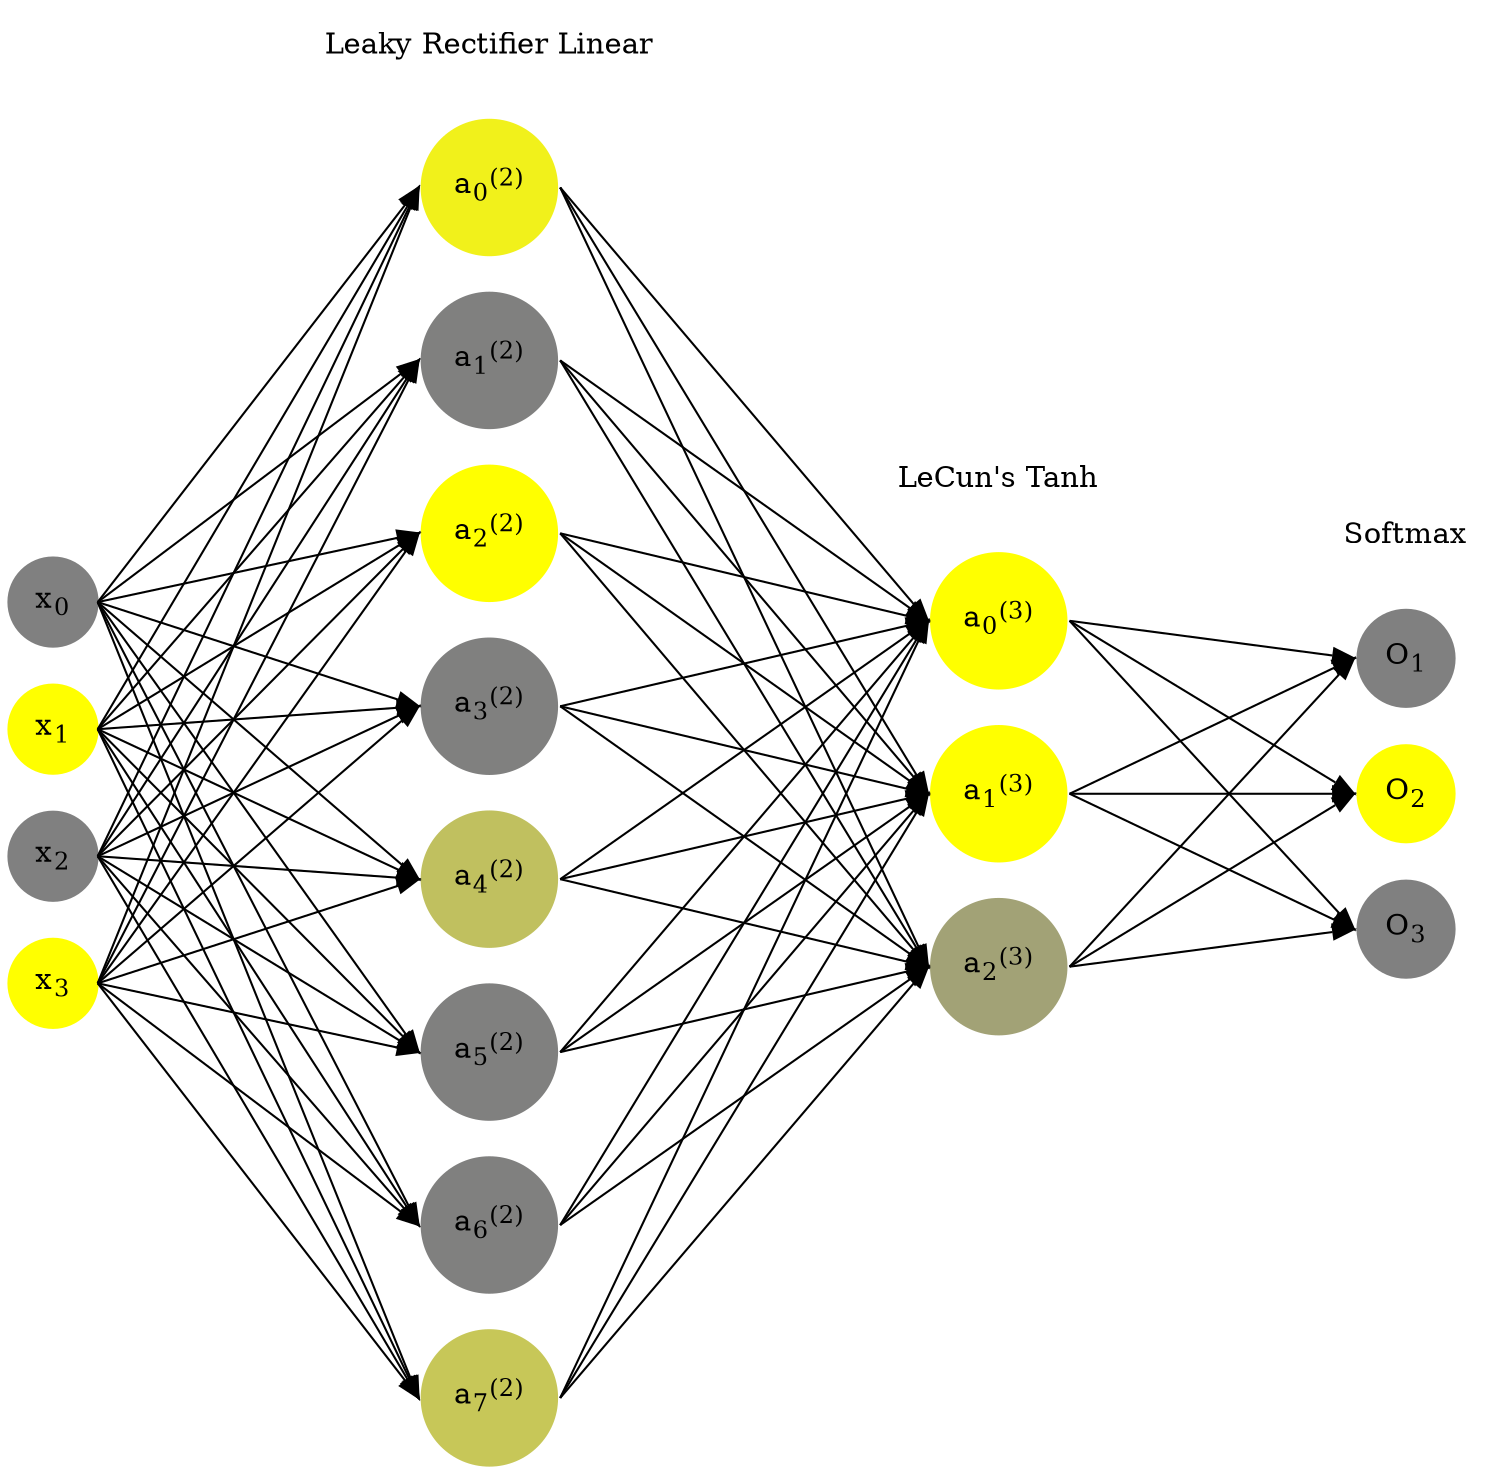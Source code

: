 digraph G {
	rankdir = LR;
	splines=false;
	edge[style=invis];
	ranksep= 1.4;
	{
	node [shape=circle, color="0.1667, 0.0, 0.5", style=filled, fillcolor="0.1667, 0.0, 0.5"];
	x0 [label=<x<sub>0</sub>>];
	}
	{
	node [shape=circle, color="0.1667, 1.0, 1.0", style=filled, fillcolor="0.1667, 1.0, 1.0"];
	x1 [label=<x<sub>1</sub>>];
	}
	{
	node [shape=circle, color="0.1667, 0.0, 0.5", style=filled, fillcolor="0.1667, 0.0, 0.5"];
	x2 [label=<x<sub>2</sub>>];
	}
	{
	node [shape=circle, color="0.1667, 1.0, 1.0", style=filled, fillcolor="0.1667, 1.0, 1.0"];
	x3 [label=<x<sub>3</sub>>];
	}
	{
	node [shape=circle, color="0.1667, 0.887074, 0.943537", style=filled, fillcolor="0.1667, 0.887074, 0.943537"];
	a02 [label=<a<sub>0</sub><sup>(2)</sup>>];
	}
	{
	node [shape=circle, color="0.1667, 0.001603, 0.500801", style=filled, fillcolor="0.1667, 0.001603, 0.500801"];
	a12 [label=<a<sub>1</sub><sup>(2)</sup>>];
	}
	{
	node [shape=circle, color="0.1667, 1.456782, 1.228391", style=filled, fillcolor="0.1667, 1.456782, 1.228391"];
	a22 [label=<a<sub>2</sub><sup>(2)</sup>>];
	}
	{
	node [shape=circle, color="0.1667, 0.000683, 0.500341", style=filled, fillcolor="0.1667, 0.000683, 0.500341"];
	a32 [label=<a<sub>3</sub><sup>(2)</sup>>];
	}
	{
	node [shape=circle, color="0.1667, 0.501062, 0.750531", style=filled, fillcolor="0.1667, 0.501062, 0.750531"];
	a42 [label=<a<sub>4</sub><sup>(2)</sup>>];
	}
	{
	node [shape=circle, color="0.1667, 0.001680, 0.500840", style=filled, fillcolor="0.1667, 0.001680, 0.500840"];
	a52 [label=<a<sub>5</sub><sup>(2)</sup>>];
	}
	{
	node [shape=circle, color="0.1667, 0.000010, 0.500005", style=filled, fillcolor="0.1667, 0.000010, 0.500005"];
	a62 [label=<a<sub>6</sub><sup>(2)</sup>>];
	}
	{
	node [shape=circle, color="0.1667, 0.558278, 0.779139", style=filled, fillcolor="0.1667, 0.558278, 0.779139"];
	a72 [label=<a<sub>7</sub><sup>(2)</sup>>];
	}
	{
	node [shape=circle, color="0.1667, 1.702446, 1.351223", style=filled, fillcolor="0.1667, 1.702446, 1.351223"];
	a03 [label=<a<sub>0</sub><sup>(3)</sup>>];
	}
	{
	node [shape=circle, color="0.1667, 1.668981, 1.334490", style=filled, fillcolor="0.1667, 1.668981, 1.334490"];
	a13 [label=<a<sub>1</sub><sup>(3)</sup>>];
	}
	{
	node [shape=circle, color="0.1667, 0.266744, 0.633372", style=filled, fillcolor="0.1667, 0.266744, 0.633372"];
	a23 [label=<a<sub>2</sub><sup>(3)</sup>>];
	}
	{
	node [shape=circle, color="0.1667, 0.0, 0.5", style=filled, fillcolor="0.1667, 0.0, 0.5"];
	O1 [label=<O<sub>1</sub>>];
	}
	{
	node [shape=circle, color="0.1667, 1.0, 1.0", style=filled, fillcolor="0.1667, 1.0, 1.0"];
	O2 [label=<O<sub>2</sub>>];
	}
	{
	node [shape=circle, color="0.1667, 0.0, 0.5", style=filled, fillcolor="0.1667, 0.0, 0.5"];
	O3 [label=<O<sub>3</sub>>];
	}
	{
	rank=same;
	x0->x1->x2->x3;
	}
	{
	rank=same;
	a02->a12->a22->a32->a42->a52->a62->a72;
	}
	{
	rank=same;
	a03->a13->a23;
	}
	{
	rank=same;
	O1->O2->O3;
	}
	l1 [shape=plaintext,label="Leaky Rectifier Linear"];
	l1->a02;
	{rank=same; l1;a02};
	l2 [shape=plaintext,label="LeCun's Tanh"];
	l2->a03;
	{rank=same; l2;a03};
	l3 [shape=plaintext,label="Softmax"];
	l3->O1;
	{rank=same; l3;O1};
edge[style=solid, tailport=e, headport=w];
	{x0;x1;x2;x3} -> {a02;a12;a22;a32;a42;a52;a62;a72};
	{a02;a12;a22;a32;a42;a52;a62;a72} -> {a03;a13;a23};
	{a03;a13;a23} -> {O1,O2,O3};
}